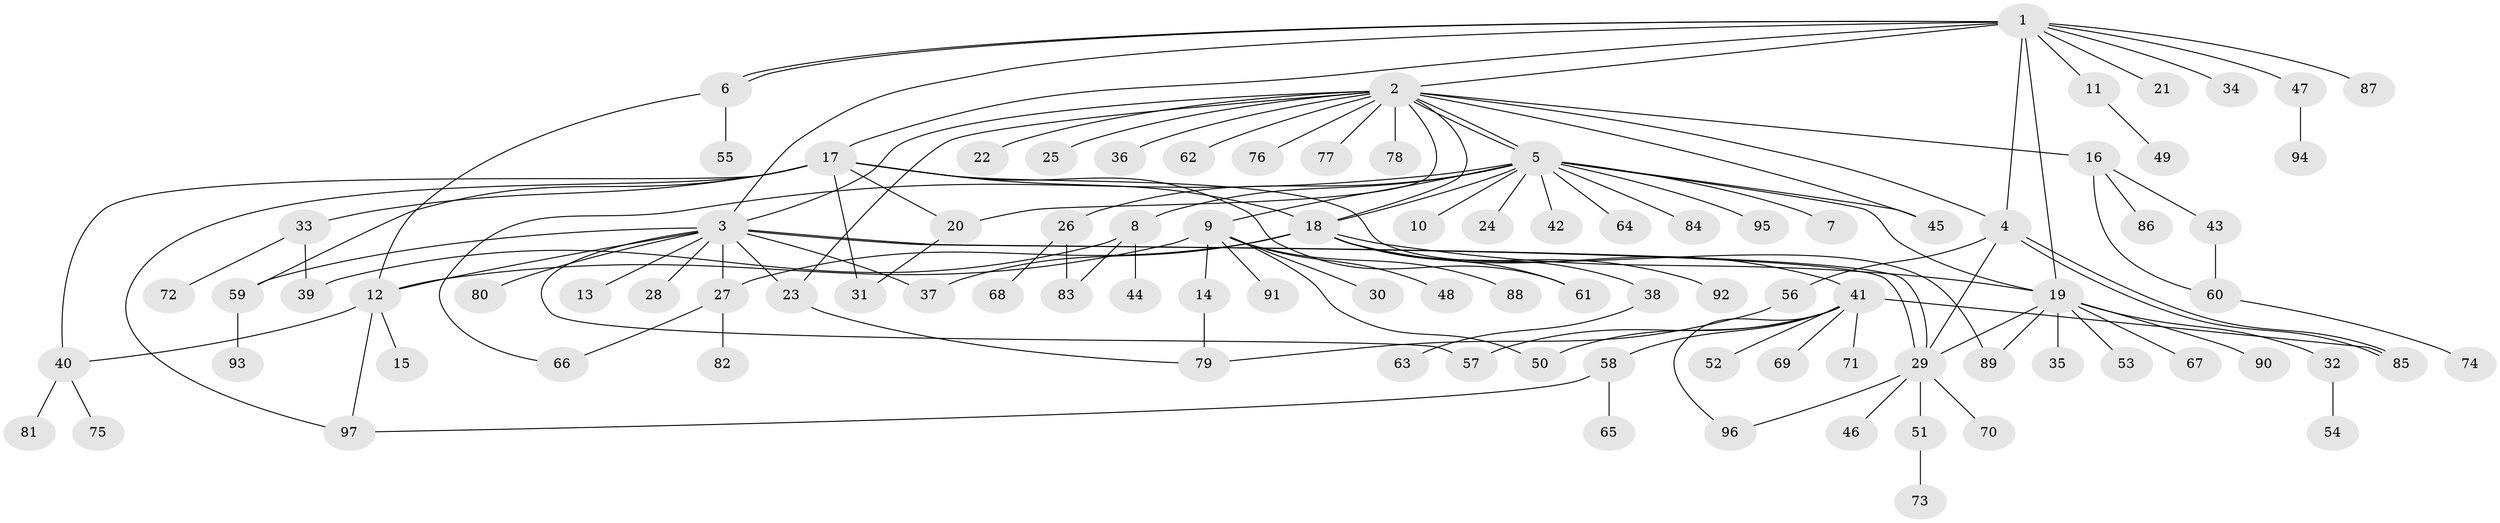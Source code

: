// coarse degree distribution, {15: 0.034482758620689655, 11: 0.034482758620689655, 10: 0.06896551724137931, 4: 0.034482758620689655, 3: 0.034482758620689655, 1: 0.5862068965517241, 2: 0.13793103448275862, 5: 0.034482758620689655, 7: 0.034482758620689655}
// Generated by graph-tools (version 1.1) at 2025/18/03/04/25 18:18:04]
// undirected, 97 vertices, 132 edges
graph export_dot {
graph [start="1"]
  node [color=gray90,style=filled];
  1;
  2;
  3;
  4;
  5;
  6;
  7;
  8;
  9;
  10;
  11;
  12;
  13;
  14;
  15;
  16;
  17;
  18;
  19;
  20;
  21;
  22;
  23;
  24;
  25;
  26;
  27;
  28;
  29;
  30;
  31;
  32;
  33;
  34;
  35;
  36;
  37;
  38;
  39;
  40;
  41;
  42;
  43;
  44;
  45;
  46;
  47;
  48;
  49;
  50;
  51;
  52;
  53;
  54;
  55;
  56;
  57;
  58;
  59;
  60;
  61;
  62;
  63;
  64;
  65;
  66;
  67;
  68;
  69;
  70;
  71;
  72;
  73;
  74;
  75;
  76;
  77;
  78;
  79;
  80;
  81;
  82;
  83;
  84;
  85;
  86;
  87;
  88;
  89;
  90;
  91;
  92;
  93;
  94;
  95;
  96;
  97;
  1 -- 2;
  1 -- 3;
  1 -- 4;
  1 -- 6;
  1 -- 6;
  1 -- 11;
  1 -- 17;
  1 -- 19;
  1 -- 21;
  1 -- 34;
  1 -- 47;
  1 -- 87;
  2 -- 3;
  2 -- 4;
  2 -- 5;
  2 -- 5;
  2 -- 16;
  2 -- 18;
  2 -- 20;
  2 -- 22;
  2 -- 23;
  2 -- 25;
  2 -- 36;
  2 -- 45;
  2 -- 62;
  2 -- 76;
  2 -- 77;
  2 -- 78;
  3 -- 12;
  3 -- 13;
  3 -- 23;
  3 -- 27;
  3 -- 28;
  3 -- 29;
  3 -- 29;
  3 -- 37;
  3 -- 57;
  3 -- 59;
  3 -- 80;
  4 -- 29;
  4 -- 56;
  4 -- 85;
  4 -- 85;
  5 -- 7;
  5 -- 8;
  5 -- 9;
  5 -- 10;
  5 -- 18;
  5 -- 19;
  5 -- 24;
  5 -- 26;
  5 -- 42;
  5 -- 45;
  5 -- 64;
  5 -- 66;
  5 -- 84;
  5 -- 95;
  6 -- 12;
  6 -- 55;
  8 -- 39;
  8 -- 44;
  8 -- 83;
  9 -- 12;
  9 -- 14;
  9 -- 30;
  9 -- 48;
  9 -- 50;
  9 -- 88;
  9 -- 91;
  11 -- 49;
  12 -- 15;
  12 -- 40;
  12 -- 97;
  14 -- 79;
  16 -- 43;
  16 -- 60;
  16 -- 86;
  17 -- 18;
  17 -- 20;
  17 -- 31;
  17 -- 33;
  17 -- 40;
  17 -- 59;
  17 -- 61;
  17 -- 89;
  17 -- 97;
  18 -- 19;
  18 -- 27;
  18 -- 37;
  18 -- 38;
  18 -- 41;
  18 -- 61;
  18 -- 92;
  19 -- 29;
  19 -- 32;
  19 -- 35;
  19 -- 53;
  19 -- 67;
  19 -- 89;
  19 -- 90;
  20 -- 31;
  23 -- 79;
  26 -- 68;
  26 -- 83;
  27 -- 66;
  27 -- 82;
  29 -- 46;
  29 -- 51;
  29 -- 70;
  29 -- 96;
  32 -- 54;
  33 -- 39;
  33 -- 72;
  38 -- 63;
  40 -- 75;
  40 -- 81;
  41 -- 50;
  41 -- 52;
  41 -- 57;
  41 -- 58;
  41 -- 69;
  41 -- 71;
  41 -- 85;
  41 -- 96;
  43 -- 60;
  47 -- 94;
  51 -- 73;
  56 -- 79;
  58 -- 65;
  58 -- 97;
  59 -- 93;
  60 -- 74;
}
